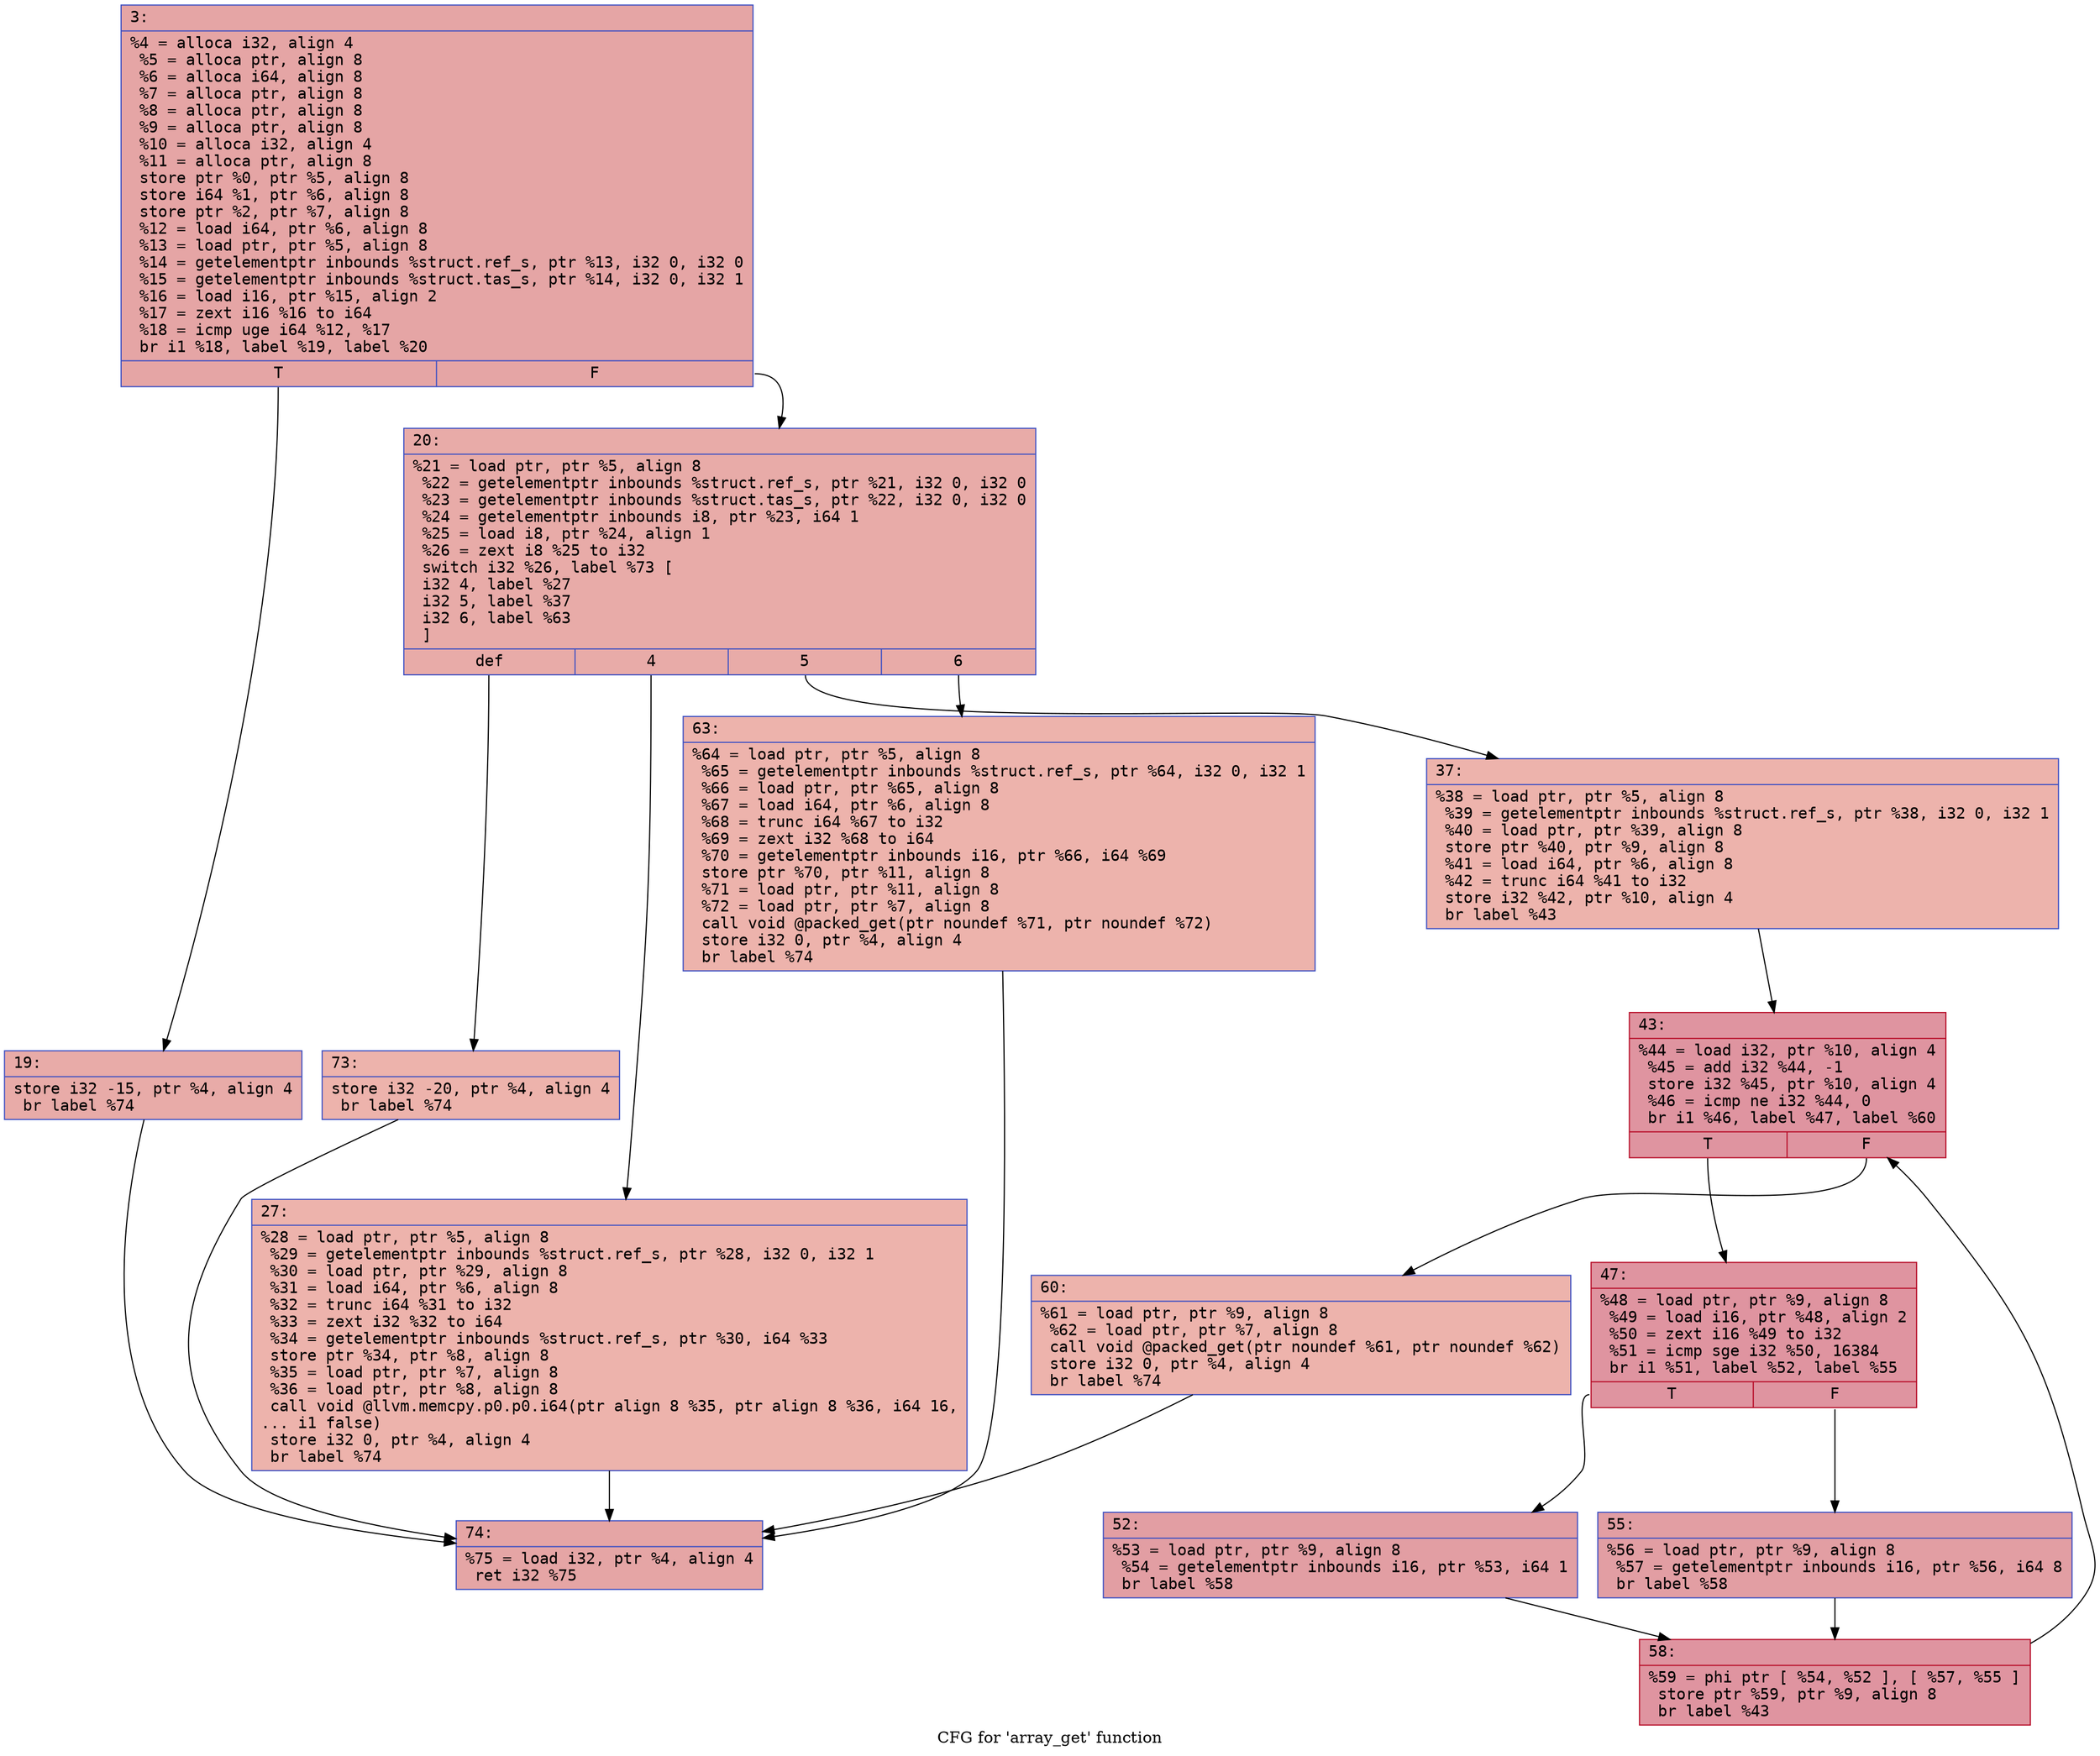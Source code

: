 digraph "CFG for 'array_get' function" {
	label="CFG for 'array_get' function";

	Node0x600003595ef0 [shape=record,color="#3d50c3ff", style=filled, fillcolor="#c5333470" fontname="Courier",label="{3:\l|  %4 = alloca i32, align 4\l  %5 = alloca ptr, align 8\l  %6 = alloca i64, align 8\l  %7 = alloca ptr, align 8\l  %8 = alloca ptr, align 8\l  %9 = alloca ptr, align 8\l  %10 = alloca i32, align 4\l  %11 = alloca ptr, align 8\l  store ptr %0, ptr %5, align 8\l  store i64 %1, ptr %6, align 8\l  store ptr %2, ptr %7, align 8\l  %12 = load i64, ptr %6, align 8\l  %13 = load ptr, ptr %5, align 8\l  %14 = getelementptr inbounds %struct.ref_s, ptr %13, i32 0, i32 0\l  %15 = getelementptr inbounds %struct.tas_s, ptr %14, i32 0, i32 1\l  %16 = load i16, ptr %15, align 2\l  %17 = zext i16 %16 to i64\l  %18 = icmp uge i64 %12, %17\l  br i1 %18, label %19, label %20\l|{<s0>T|<s1>F}}"];
	Node0x600003595ef0:s0 -> Node0x600003595f40[tooltip="3 -> 19\nProbability 50.00%" ];
	Node0x600003595ef0:s1 -> Node0x600003595f90[tooltip="3 -> 20\nProbability 50.00%" ];
	Node0x600003595f40 [shape=record,color="#3d50c3ff", style=filled, fillcolor="#cc403a70" fontname="Courier",label="{19:\l|  store i32 -15, ptr %4, align 4\l  br label %74\l}"];
	Node0x600003595f40 -> Node0x600003596300[tooltip="19 -> 74\nProbability 100.00%" ];
	Node0x600003595f90 [shape=record,color="#3d50c3ff", style=filled, fillcolor="#cc403a70" fontname="Courier",label="{20:\l|  %21 = load ptr, ptr %5, align 8\l  %22 = getelementptr inbounds %struct.ref_s, ptr %21, i32 0, i32 0\l  %23 = getelementptr inbounds %struct.tas_s, ptr %22, i32 0, i32 0\l  %24 = getelementptr inbounds i8, ptr %23, i64 1\l  %25 = load i8, ptr %24, align 1\l  %26 = zext i8 %25 to i32\l  switch i32 %26, label %73 [\l    i32 4, label %27\l    i32 5, label %37\l    i32 6, label %63\l  ]\l|{<s0>def|<s1>4|<s2>5|<s3>6}}"];
	Node0x600003595f90:s0 -> Node0x6000035962b0[tooltip="20 -> 73\nProbability 25.00%" ];
	Node0x600003595f90:s1 -> Node0x600003595fe0[tooltip="20 -> 27\nProbability 25.00%" ];
	Node0x600003595f90:s2 -> Node0x600003596030[tooltip="20 -> 37\nProbability 25.00%" ];
	Node0x600003595f90:s3 -> Node0x600003596260[tooltip="20 -> 63\nProbability 25.00%" ];
	Node0x600003595fe0 [shape=record,color="#3d50c3ff", style=filled, fillcolor="#d6524470" fontname="Courier",label="{27:\l|  %28 = load ptr, ptr %5, align 8\l  %29 = getelementptr inbounds %struct.ref_s, ptr %28, i32 0, i32 1\l  %30 = load ptr, ptr %29, align 8\l  %31 = load i64, ptr %6, align 8\l  %32 = trunc i64 %31 to i32\l  %33 = zext i32 %32 to i64\l  %34 = getelementptr inbounds %struct.ref_s, ptr %30, i64 %33\l  store ptr %34, ptr %8, align 8\l  %35 = load ptr, ptr %7, align 8\l  %36 = load ptr, ptr %8, align 8\l  call void @llvm.memcpy.p0.p0.i64(ptr align 8 %35, ptr align 8 %36, i64 16,\l... i1 false)\l  store i32 0, ptr %4, align 4\l  br label %74\l}"];
	Node0x600003595fe0 -> Node0x600003596300[tooltip="27 -> 74\nProbability 100.00%" ];
	Node0x600003596030 [shape=record,color="#3d50c3ff", style=filled, fillcolor="#d6524470" fontname="Courier",label="{37:\l|  %38 = load ptr, ptr %5, align 8\l  %39 = getelementptr inbounds %struct.ref_s, ptr %38, i32 0, i32 1\l  %40 = load ptr, ptr %39, align 8\l  store ptr %40, ptr %9, align 8\l  %41 = load i64, ptr %6, align 8\l  %42 = trunc i64 %41 to i32\l  store i32 %42, ptr %10, align 4\l  br label %43\l}"];
	Node0x600003596030 -> Node0x600003596080[tooltip="37 -> 43\nProbability 100.00%" ];
	Node0x600003596080 [shape=record,color="#b70d28ff", style=filled, fillcolor="#b70d2870" fontname="Courier",label="{43:\l|  %44 = load i32, ptr %10, align 4\l  %45 = add i32 %44, -1\l  store i32 %45, ptr %10, align 4\l  %46 = icmp ne i32 %44, 0\l  br i1 %46, label %47, label %60\l|{<s0>T|<s1>F}}"];
	Node0x600003596080:s0 -> Node0x6000035960d0[tooltip="43 -> 47\nProbability 96.88%" ];
	Node0x600003596080:s1 -> Node0x600003596210[tooltip="43 -> 60\nProbability 3.12%" ];
	Node0x6000035960d0 [shape=record,color="#b70d28ff", style=filled, fillcolor="#b70d2870" fontname="Courier",label="{47:\l|  %48 = load ptr, ptr %9, align 8\l  %49 = load i16, ptr %48, align 2\l  %50 = zext i16 %49 to i32\l  %51 = icmp sge i32 %50, 16384\l  br i1 %51, label %52, label %55\l|{<s0>T|<s1>F}}"];
	Node0x6000035960d0:s0 -> Node0x600003596120[tooltip="47 -> 52\nProbability 50.00%" ];
	Node0x6000035960d0:s1 -> Node0x600003596170[tooltip="47 -> 55\nProbability 50.00%" ];
	Node0x600003596120 [shape=record,color="#3d50c3ff", style=filled, fillcolor="#be242e70" fontname="Courier",label="{52:\l|  %53 = load ptr, ptr %9, align 8\l  %54 = getelementptr inbounds i16, ptr %53, i64 1\l  br label %58\l}"];
	Node0x600003596120 -> Node0x6000035961c0[tooltip="52 -> 58\nProbability 100.00%" ];
	Node0x600003596170 [shape=record,color="#3d50c3ff", style=filled, fillcolor="#be242e70" fontname="Courier",label="{55:\l|  %56 = load ptr, ptr %9, align 8\l  %57 = getelementptr inbounds i16, ptr %56, i64 8\l  br label %58\l}"];
	Node0x600003596170 -> Node0x6000035961c0[tooltip="55 -> 58\nProbability 100.00%" ];
	Node0x6000035961c0 [shape=record,color="#b70d28ff", style=filled, fillcolor="#b70d2870" fontname="Courier",label="{58:\l|  %59 = phi ptr [ %54, %52 ], [ %57, %55 ]\l  store ptr %59, ptr %9, align 8\l  br label %43\l}"];
	Node0x6000035961c0 -> Node0x600003596080[tooltip="58 -> 43\nProbability 100.00%" ];
	Node0x600003596210 [shape=record,color="#3d50c3ff", style=filled, fillcolor="#d6524470" fontname="Courier",label="{60:\l|  %61 = load ptr, ptr %9, align 8\l  %62 = load ptr, ptr %7, align 8\l  call void @packed_get(ptr noundef %61, ptr noundef %62)\l  store i32 0, ptr %4, align 4\l  br label %74\l}"];
	Node0x600003596210 -> Node0x600003596300[tooltip="60 -> 74\nProbability 100.00%" ];
	Node0x600003596260 [shape=record,color="#3d50c3ff", style=filled, fillcolor="#d6524470" fontname="Courier",label="{63:\l|  %64 = load ptr, ptr %5, align 8\l  %65 = getelementptr inbounds %struct.ref_s, ptr %64, i32 0, i32 1\l  %66 = load ptr, ptr %65, align 8\l  %67 = load i64, ptr %6, align 8\l  %68 = trunc i64 %67 to i32\l  %69 = zext i32 %68 to i64\l  %70 = getelementptr inbounds i16, ptr %66, i64 %69\l  store ptr %70, ptr %11, align 8\l  %71 = load ptr, ptr %11, align 8\l  %72 = load ptr, ptr %7, align 8\l  call void @packed_get(ptr noundef %71, ptr noundef %72)\l  store i32 0, ptr %4, align 4\l  br label %74\l}"];
	Node0x600003596260 -> Node0x600003596300[tooltip="63 -> 74\nProbability 100.00%" ];
	Node0x6000035962b0 [shape=record,color="#3d50c3ff", style=filled, fillcolor="#d6524470" fontname="Courier",label="{73:\l|  store i32 -20, ptr %4, align 4\l  br label %74\l}"];
	Node0x6000035962b0 -> Node0x600003596300[tooltip="73 -> 74\nProbability 100.00%" ];
	Node0x600003596300 [shape=record,color="#3d50c3ff", style=filled, fillcolor="#c5333470" fontname="Courier",label="{74:\l|  %75 = load i32, ptr %4, align 4\l  ret i32 %75\l}"];
}
